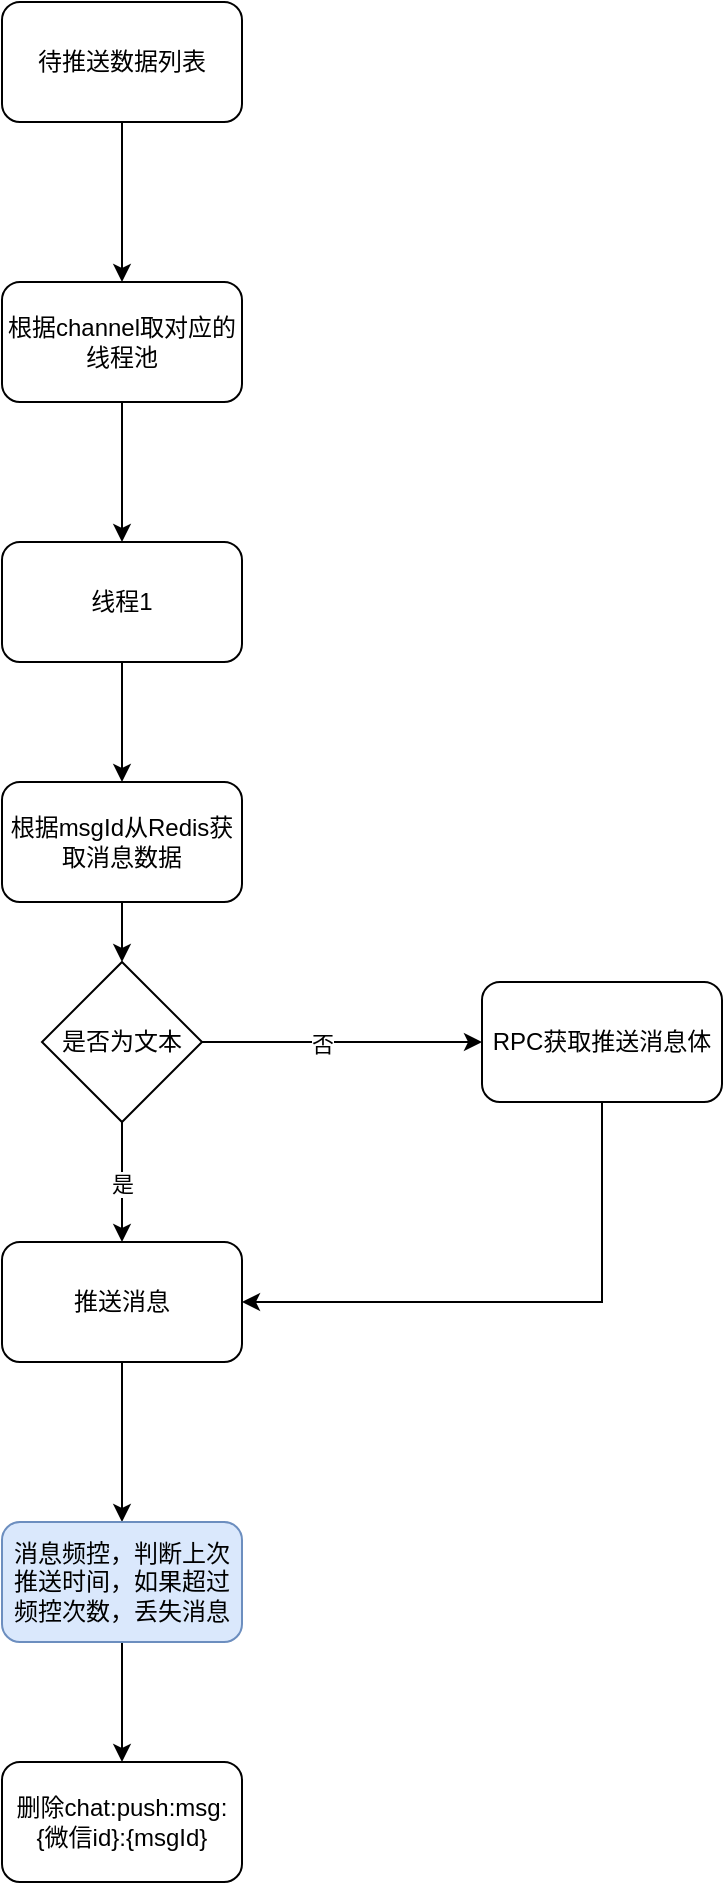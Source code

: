 <mxfile version="25.0.1">
  <diagram name="第 1 页" id="s7mqqbtvPCFgrEXvom89">
    <mxGraphModel dx="984" dy="1876" grid="1" gridSize="10" guides="1" tooltips="1" connect="1" arrows="1" fold="1" page="1" pageScale="1" pageWidth="827" pageHeight="1169" math="0" shadow="0">
      <root>
        <mxCell id="0" />
        <mxCell id="1" parent="0" />
        <mxCell id="own7VNG7KD8gyASwbblb-2" value="" style="edgeStyle=orthogonalEdgeStyle;rounded=0;orthogonalLoop=1;jettySize=auto;html=1;" edge="1" parent="1" source="EfEsFLw0orKiGEYMN6w3-1" target="own7VNG7KD8gyASwbblb-1">
          <mxGeometry relative="1" as="geometry" />
        </mxCell>
        <mxCell id="EfEsFLw0orKiGEYMN6w3-1" value="待推送数据列表" style="rounded=1;whiteSpace=wrap;html=1;" parent="1" vertex="1">
          <mxGeometry x="320" y="-100" width="120" height="60" as="geometry" />
        </mxCell>
        <mxCell id="EfEsFLw0orKiGEYMN6w3-10" style="edgeStyle=orthogonalEdgeStyle;rounded=0;orthogonalLoop=1;jettySize=auto;html=1;exitX=0.5;exitY=1;exitDx=0;exitDy=0;entryX=0.5;entryY=0;entryDx=0;entryDy=0;" parent="1" source="EfEsFLw0orKiGEYMN6w3-3" target="EfEsFLw0orKiGEYMN6w3-9" edge="1">
          <mxGeometry relative="1" as="geometry" />
        </mxCell>
        <mxCell id="EfEsFLw0orKiGEYMN6w3-3" value="线程1" style="rounded=1;whiteSpace=wrap;html=1;" parent="1" vertex="1">
          <mxGeometry x="320" y="170" width="120" height="60" as="geometry" />
        </mxCell>
        <mxCell id="EfEsFLw0orKiGEYMN6w3-13" style="edgeStyle=orthogonalEdgeStyle;rounded=0;orthogonalLoop=1;jettySize=auto;html=1;exitX=0.5;exitY=1;exitDx=0;exitDy=0;entryX=0.5;entryY=0;entryDx=0;entryDy=0;" parent="1" source="EfEsFLw0orKiGEYMN6w3-9" target="EfEsFLw0orKiGEYMN6w3-12" edge="1">
          <mxGeometry relative="1" as="geometry" />
        </mxCell>
        <mxCell id="EfEsFLw0orKiGEYMN6w3-9" value="根据msgId从Redis获取消息数据" style="rounded=1;whiteSpace=wrap;html=1;" parent="1" vertex="1">
          <mxGeometry x="320" y="290" width="120" height="60" as="geometry" />
        </mxCell>
        <mxCell id="EfEsFLw0orKiGEYMN6w3-15" style="edgeStyle=orthogonalEdgeStyle;rounded=0;orthogonalLoop=1;jettySize=auto;html=1;exitX=1;exitY=0.5;exitDx=0;exitDy=0;" parent="1" source="EfEsFLw0orKiGEYMN6w3-12" target="EfEsFLw0orKiGEYMN6w3-14" edge="1">
          <mxGeometry relative="1" as="geometry" />
        </mxCell>
        <mxCell id="EfEsFLw0orKiGEYMN6w3-16" value="否" style="edgeLabel;html=1;align=center;verticalAlign=middle;resizable=0;points=[];" parent="EfEsFLw0orKiGEYMN6w3-15" vertex="1" connectable="0">
          <mxGeometry x="-0.143" y="-1" relative="1" as="geometry">
            <mxPoint as="offset" />
          </mxGeometry>
        </mxCell>
        <mxCell id="EfEsFLw0orKiGEYMN6w3-19" style="edgeStyle=orthogonalEdgeStyle;rounded=0;orthogonalLoop=1;jettySize=auto;html=1;exitX=0.5;exitY=1;exitDx=0;exitDy=0;entryX=0.5;entryY=0;entryDx=0;entryDy=0;" parent="1" source="EfEsFLw0orKiGEYMN6w3-12" target="EfEsFLw0orKiGEYMN6w3-17" edge="1">
          <mxGeometry relative="1" as="geometry" />
        </mxCell>
        <mxCell id="EfEsFLw0orKiGEYMN6w3-20" value="是" style="edgeLabel;html=1;align=center;verticalAlign=middle;resizable=0;points=[];" parent="EfEsFLw0orKiGEYMN6w3-19" vertex="1" connectable="0">
          <mxGeometry x="0.033" relative="1" as="geometry">
            <mxPoint as="offset" />
          </mxGeometry>
        </mxCell>
        <mxCell id="EfEsFLw0orKiGEYMN6w3-12" value="是否为文本" style="rhombus;whiteSpace=wrap;html=1;" parent="1" vertex="1">
          <mxGeometry x="340" y="380" width="80" height="80" as="geometry" />
        </mxCell>
        <mxCell id="EfEsFLw0orKiGEYMN6w3-18" style="edgeStyle=orthogonalEdgeStyle;rounded=0;orthogonalLoop=1;jettySize=auto;html=1;exitX=0.5;exitY=1;exitDx=0;exitDy=0;entryX=1;entryY=0.5;entryDx=0;entryDy=0;" parent="1" source="EfEsFLw0orKiGEYMN6w3-14" target="EfEsFLw0orKiGEYMN6w3-17" edge="1">
          <mxGeometry relative="1" as="geometry" />
        </mxCell>
        <mxCell id="EfEsFLw0orKiGEYMN6w3-14" value="RPC获取推送消息体" style="rounded=1;whiteSpace=wrap;html=1;" parent="1" vertex="1">
          <mxGeometry x="560" y="390" width="120" height="60" as="geometry" />
        </mxCell>
        <mxCell id="u6foebVcak_EvIbJIwWJ-2" value="" style="edgeStyle=orthogonalEdgeStyle;rounded=0;orthogonalLoop=1;jettySize=auto;html=1;" parent="1" source="EfEsFLw0orKiGEYMN6w3-17" target="u6foebVcak_EvIbJIwWJ-1" edge="1">
          <mxGeometry relative="1" as="geometry" />
        </mxCell>
        <mxCell id="EfEsFLw0orKiGEYMN6w3-17" value="推送消息" style="rounded=1;whiteSpace=wrap;html=1;" parent="1" vertex="1">
          <mxGeometry x="320" y="520" width="120" height="60" as="geometry" />
        </mxCell>
        <mxCell id="EfEsFLw0orKiGEYMN6w3-21" value="删除chat:push:msg:{微信id}:{msgId}" style="rounded=1;whiteSpace=wrap;html=1;" parent="1" vertex="1">
          <mxGeometry x="320" y="780" width="120" height="60" as="geometry" />
        </mxCell>
        <mxCell id="u6foebVcak_EvIbJIwWJ-3" style="edgeStyle=orthogonalEdgeStyle;rounded=0;orthogonalLoop=1;jettySize=auto;html=1;exitX=0.5;exitY=1;exitDx=0;exitDy=0;" parent="1" source="u6foebVcak_EvIbJIwWJ-1" target="EfEsFLw0orKiGEYMN6w3-21" edge="1">
          <mxGeometry relative="1" as="geometry" />
        </mxCell>
        <mxCell id="u6foebVcak_EvIbJIwWJ-1" value="消息频控，判断上次推送时间，如果超过频控次数，丢失消息" style="rounded=1;whiteSpace=wrap;html=1;fillColor=#dae8fc;strokeColor=#6c8ebf;" parent="1" vertex="1">
          <mxGeometry x="320" y="660" width="120" height="60" as="geometry" />
        </mxCell>
        <mxCell id="own7VNG7KD8gyASwbblb-3" style="edgeStyle=orthogonalEdgeStyle;rounded=0;orthogonalLoop=1;jettySize=auto;html=1;exitX=0.5;exitY=1;exitDx=0;exitDy=0;entryX=0.5;entryY=0;entryDx=0;entryDy=0;" edge="1" parent="1" source="own7VNG7KD8gyASwbblb-1" target="EfEsFLw0orKiGEYMN6w3-3">
          <mxGeometry relative="1" as="geometry" />
        </mxCell>
        <mxCell id="own7VNG7KD8gyASwbblb-1" value="根据channel取对应的线程池" style="rounded=1;whiteSpace=wrap;html=1;" vertex="1" parent="1">
          <mxGeometry x="320" y="40" width="120" height="60" as="geometry" />
        </mxCell>
      </root>
    </mxGraphModel>
  </diagram>
</mxfile>
